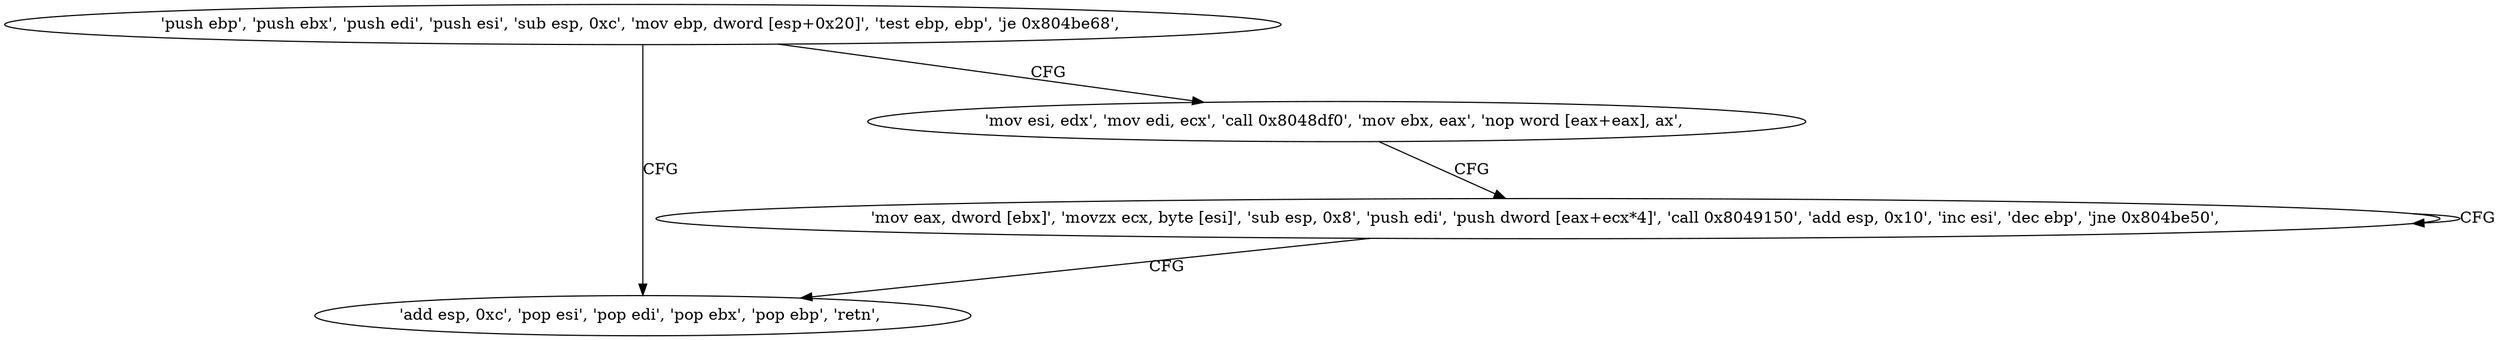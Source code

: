 digraph "func" {
"134528560" [label = "'push ebp', 'push ebx', 'push edi', 'push esi', 'sub esp, 0xc', 'mov ebp, dword [esp+0x20]', 'test ebp, ebp', 'je 0x804be68', " ]
"134528616" [label = "'add esp, 0xc', 'pop esi', 'pop edi', 'pop ebx', 'pop ebp', 'retn', " ]
"134528575" [label = "'mov esi, edx', 'mov edi, ecx', 'call 0x8048df0', 'mov ebx, eax', 'nop word [eax+eax], ax', " ]
"134528592" [label = "'mov eax, dword [ebx]', 'movzx ecx, byte [esi]', 'sub esp, 0x8', 'push edi', 'push dword [eax+ecx*4]', 'call 0x8049150', 'add esp, 0x10', 'inc esi', 'dec ebp', 'jne 0x804be50', " ]
"134528560" -> "134528616" [ label = "CFG" ]
"134528560" -> "134528575" [ label = "CFG" ]
"134528575" -> "134528592" [ label = "CFG" ]
"134528592" -> "134528592" [ label = "CFG" ]
"134528592" -> "134528616" [ label = "CFG" ]
}
